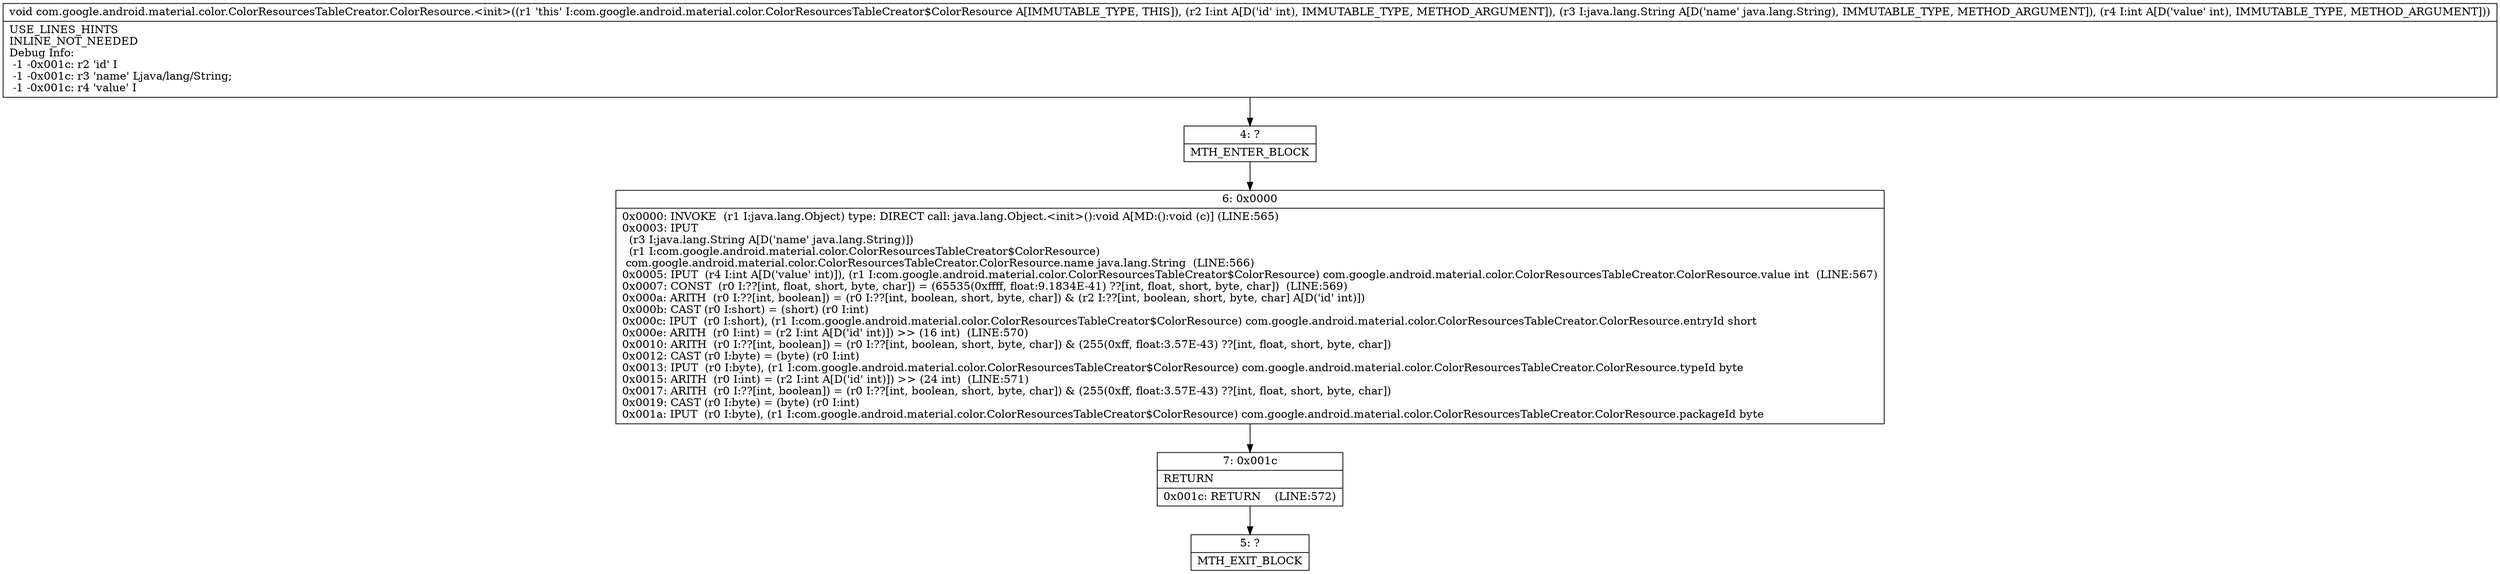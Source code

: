 digraph "CFG forcom.google.android.material.color.ColorResourcesTableCreator.ColorResource.\<init\>(ILjava\/lang\/String;I)V" {
Node_4 [shape=record,label="{4\:\ ?|MTH_ENTER_BLOCK\l}"];
Node_6 [shape=record,label="{6\:\ 0x0000|0x0000: INVOKE  (r1 I:java.lang.Object) type: DIRECT call: java.lang.Object.\<init\>():void A[MD:():void (c)] (LINE:565)\l0x0003: IPUT  \l  (r3 I:java.lang.String A[D('name' java.lang.String)])\l  (r1 I:com.google.android.material.color.ColorResourcesTableCreator$ColorResource)\l com.google.android.material.color.ColorResourcesTableCreator.ColorResource.name java.lang.String  (LINE:566)\l0x0005: IPUT  (r4 I:int A[D('value' int)]), (r1 I:com.google.android.material.color.ColorResourcesTableCreator$ColorResource) com.google.android.material.color.ColorResourcesTableCreator.ColorResource.value int  (LINE:567)\l0x0007: CONST  (r0 I:??[int, float, short, byte, char]) = (65535(0xffff, float:9.1834E\-41) ??[int, float, short, byte, char])  (LINE:569)\l0x000a: ARITH  (r0 I:??[int, boolean]) = (r0 I:??[int, boolean, short, byte, char]) & (r2 I:??[int, boolean, short, byte, char] A[D('id' int)]) \l0x000b: CAST (r0 I:short) = (short) (r0 I:int) \l0x000c: IPUT  (r0 I:short), (r1 I:com.google.android.material.color.ColorResourcesTableCreator$ColorResource) com.google.android.material.color.ColorResourcesTableCreator.ColorResource.entryId short \l0x000e: ARITH  (r0 I:int) = (r2 I:int A[D('id' int)]) \>\> (16 int)  (LINE:570)\l0x0010: ARITH  (r0 I:??[int, boolean]) = (r0 I:??[int, boolean, short, byte, char]) & (255(0xff, float:3.57E\-43) ??[int, float, short, byte, char]) \l0x0012: CAST (r0 I:byte) = (byte) (r0 I:int) \l0x0013: IPUT  (r0 I:byte), (r1 I:com.google.android.material.color.ColorResourcesTableCreator$ColorResource) com.google.android.material.color.ColorResourcesTableCreator.ColorResource.typeId byte \l0x0015: ARITH  (r0 I:int) = (r2 I:int A[D('id' int)]) \>\> (24 int)  (LINE:571)\l0x0017: ARITH  (r0 I:??[int, boolean]) = (r0 I:??[int, boolean, short, byte, char]) & (255(0xff, float:3.57E\-43) ??[int, float, short, byte, char]) \l0x0019: CAST (r0 I:byte) = (byte) (r0 I:int) \l0x001a: IPUT  (r0 I:byte), (r1 I:com.google.android.material.color.ColorResourcesTableCreator$ColorResource) com.google.android.material.color.ColorResourcesTableCreator.ColorResource.packageId byte \l}"];
Node_7 [shape=record,label="{7\:\ 0x001c|RETURN\l|0x001c: RETURN    (LINE:572)\l}"];
Node_5 [shape=record,label="{5\:\ ?|MTH_EXIT_BLOCK\l}"];
MethodNode[shape=record,label="{void com.google.android.material.color.ColorResourcesTableCreator.ColorResource.\<init\>((r1 'this' I:com.google.android.material.color.ColorResourcesTableCreator$ColorResource A[IMMUTABLE_TYPE, THIS]), (r2 I:int A[D('id' int), IMMUTABLE_TYPE, METHOD_ARGUMENT]), (r3 I:java.lang.String A[D('name' java.lang.String), IMMUTABLE_TYPE, METHOD_ARGUMENT]), (r4 I:int A[D('value' int), IMMUTABLE_TYPE, METHOD_ARGUMENT]))  | USE_LINES_HINTS\lINLINE_NOT_NEEDED\lDebug Info:\l  \-1 \-0x001c: r2 'id' I\l  \-1 \-0x001c: r3 'name' Ljava\/lang\/String;\l  \-1 \-0x001c: r4 'value' I\l}"];
MethodNode -> Node_4;Node_4 -> Node_6;
Node_6 -> Node_7;
Node_7 -> Node_5;
}


